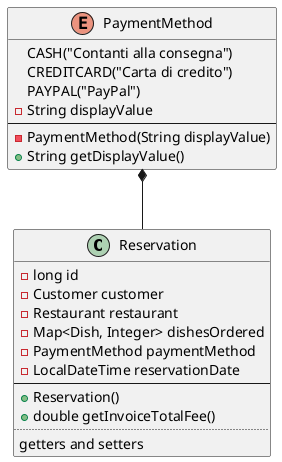 @startuml reservation
class Reservation {
  -long id
  -Customer customer
  -Restaurant restaurant
  -Map<Dish, Integer> dishesOrdered
  -PaymentMethod paymentMethod
  -LocalDateTime reservationDate
  --
  +Reservation()
  +double getInvoiceTotalFee()
  ..
  getters and setters
}

enum PaymentMethod {
    CASH("Contanti alla consegna")
    CREDITCARD("Carta di credito")
    PAYPAL("PayPal")
    -String displayValue
    --
    -PaymentMethod(String displayValue)
    +String getDisplayValue()
}

PaymentMethod *-- Reservation

@enduml